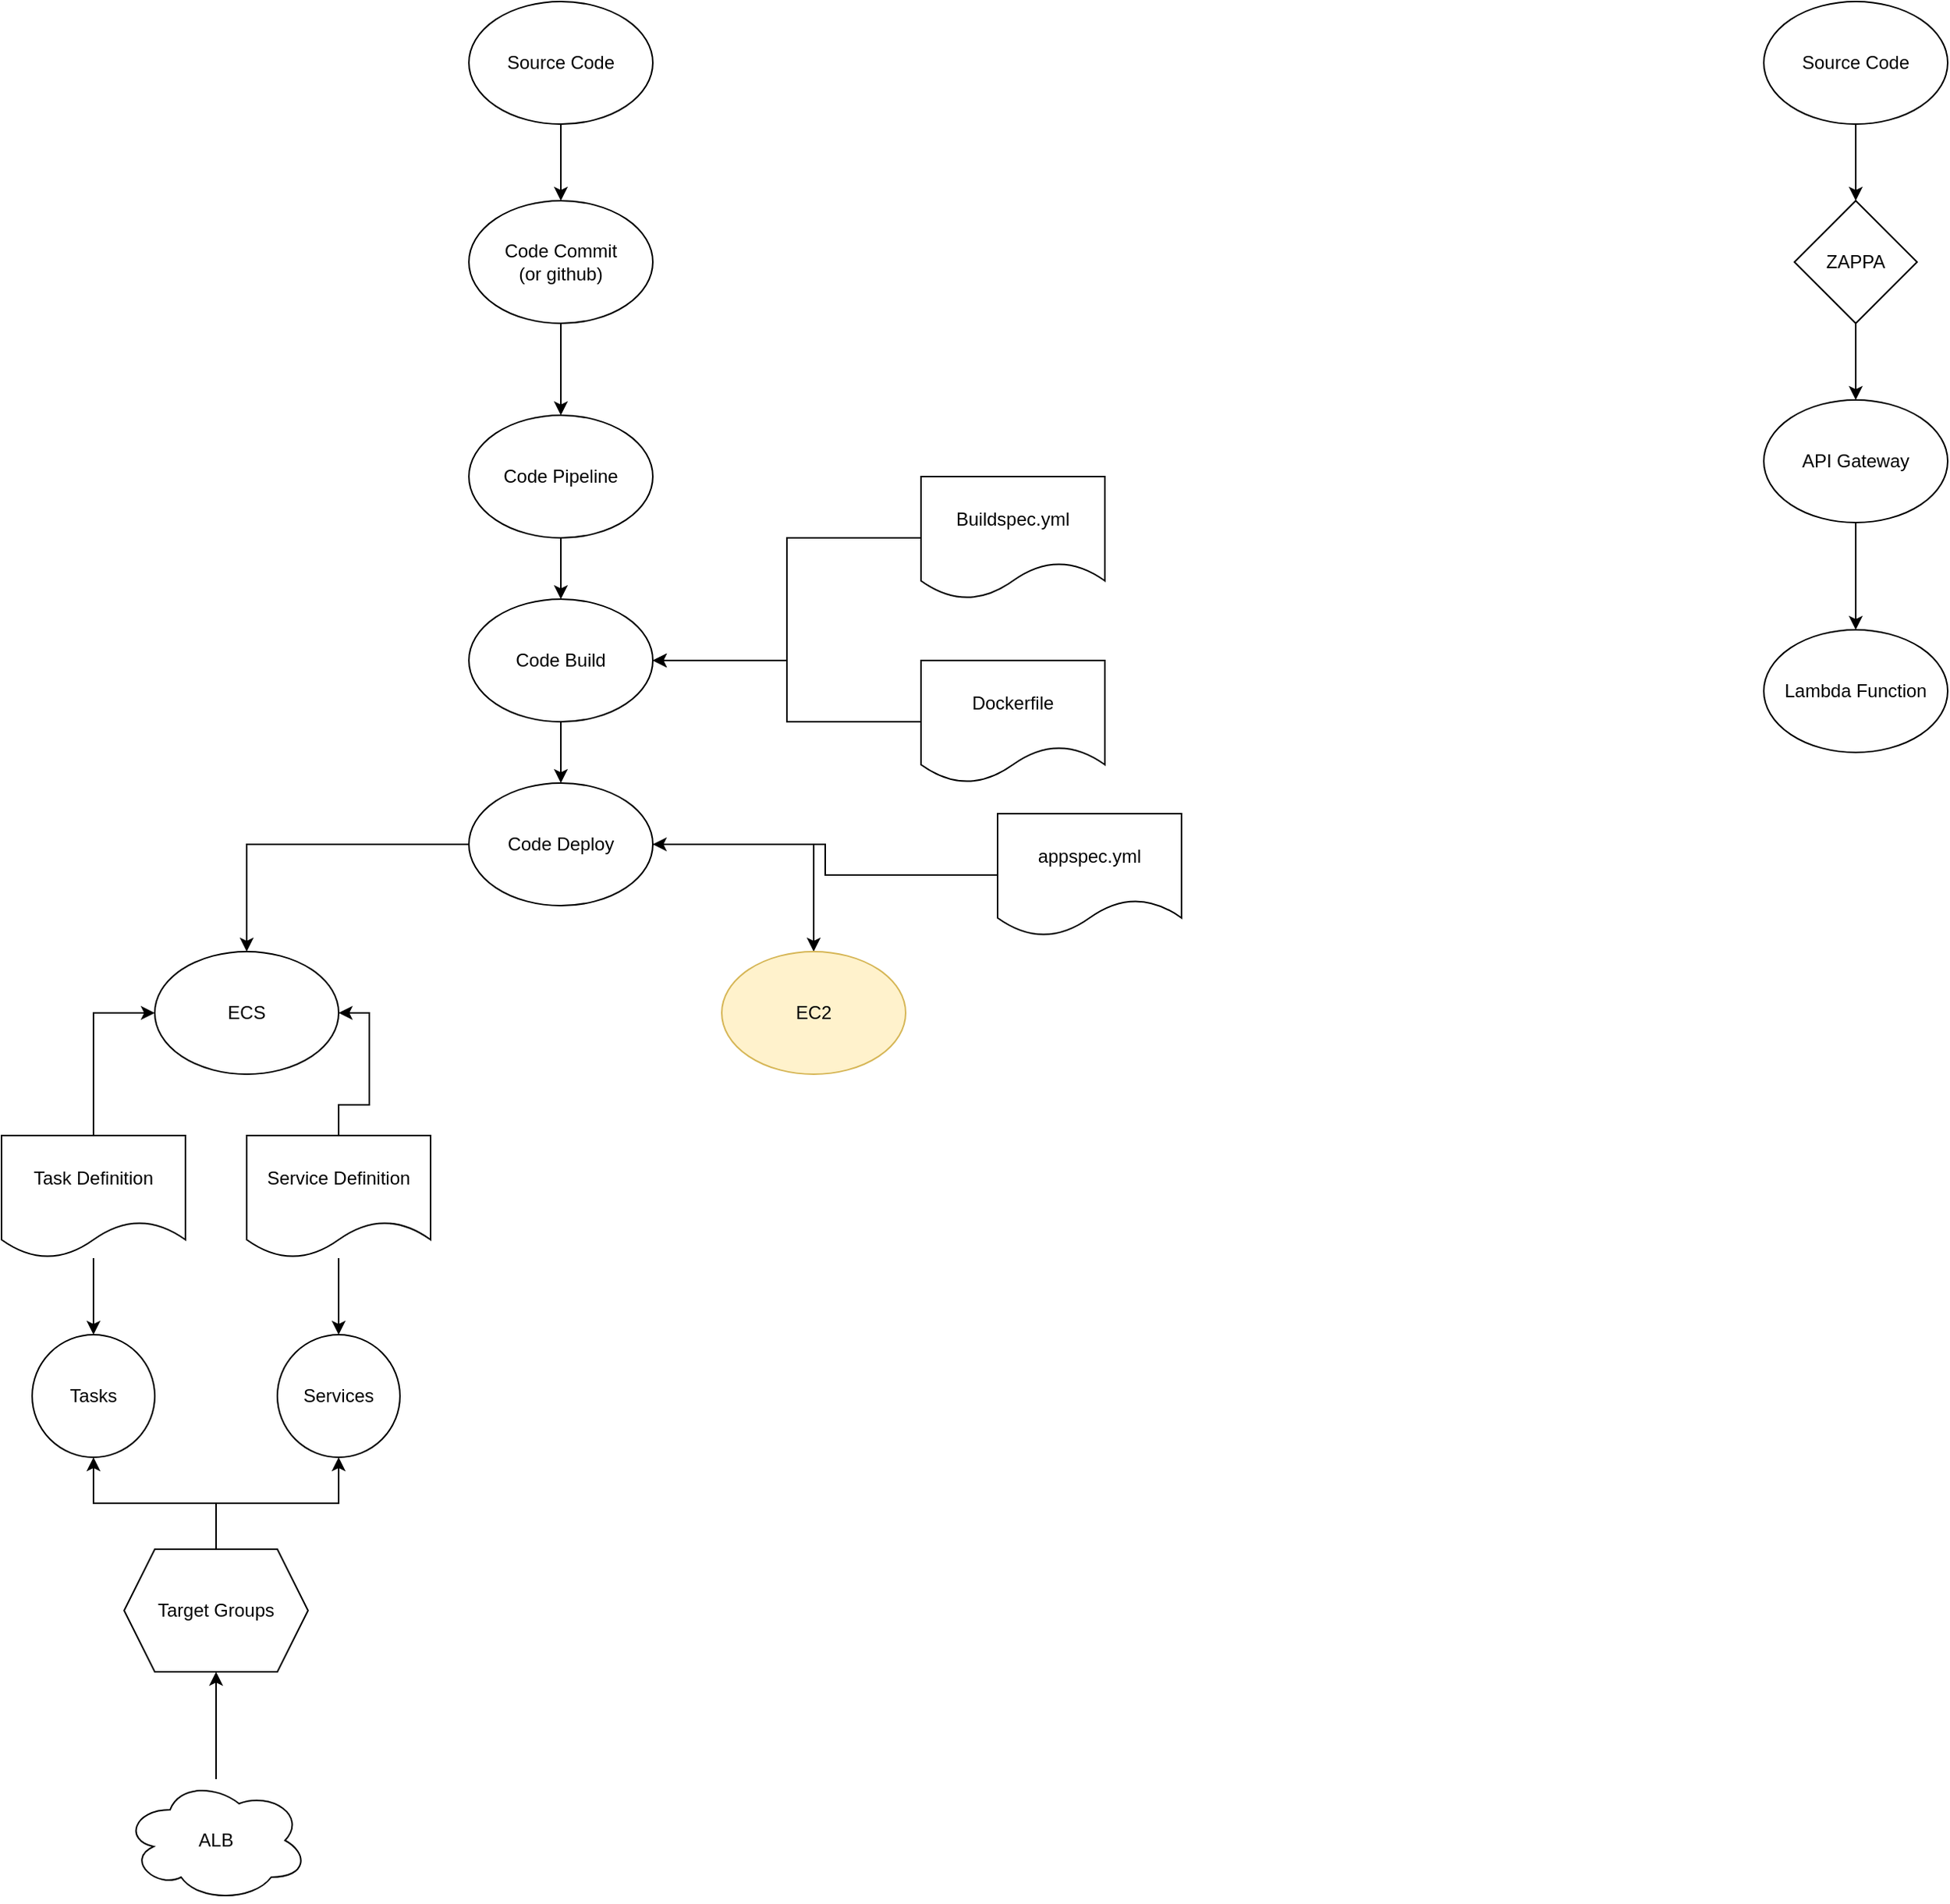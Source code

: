 <mxfile version="13.6.2" type="github">
  <diagram id="MZnLVjyALIjCAOrNalY-" name="Page-1">
    <mxGraphModel dx="1350" dy="911" grid="1" gridSize="10" guides="1" tooltips="1" connect="1" arrows="1" fold="1" page="0" pageScale="1" pageWidth="850" pageHeight="1100" math="0" shadow="0">
      <root>
        <mxCell id="0" />
        <mxCell id="1" parent="0" />
        <mxCell id="2eG0uoQ0tuHQhqQTH96C-15" style="edgeStyle=orthogonalEdgeStyle;rounded=0;orthogonalLoop=1;jettySize=auto;html=1;exitX=0.5;exitY=1;exitDx=0;exitDy=0;entryX=0.5;entryY=0;entryDx=0;entryDy=0;" parent="1" source="2eG0uoQ0tuHQhqQTH96C-1" target="2eG0uoQ0tuHQhqQTH96C-2" edge="1">
          <mxGeometry relative="1" as="geometry" />
        </mxCell>
        <mxCell id="2eG0uoQ0tuHQhqQTH96C-1" value="Source Code" style="ellipse;whiteSpace=wrap;html=1;" parent="1" vertex="1">
          <mxGeometry x="365" y="10" width="120" height="80" as="geometry" />
        </mxCell>
        <mxCell id="2eG0uoQ0tuHQhqQTH96C-16" style="edgeStyle=orthogonalEdgeStyle;rounded=0;orthogonalLoop=1;jettySize=auto;html=1;exitX=0.5;exitY=1;exitDx=0;exitDy=0;entryX=0.5;entryY=0;entryDx=0;entryDy=0;" parent="1" source="2eG0uoQ0tuHQhqQTH96C-2" target="2eG0uoQ0tuHQhqQTH96C-3" edge="1">
          <mxGeometry relative="1" as="geometry" />
        </mxCell>
        <mxCell id="2eG0uoQ0tuHQhqQTH96C-2" value="&lt;div&gt;Code Commit&lt;/div&gt;&lt;div&gt;(or github)&lt;br&gt;&lt;/div&gt;" style="ellipse;whiteSpace=wrap;html=1;" parent="1" vertex="1">
          <mxGeometry x="365" y="140" width="120" height="80" as="geometry" />
        </mxCell>
        <mxCell id="2eG0uoQ0tuHQhqQTH96C-17" style="edgeStyle=orthogonalEdgeStyle;rounded=0;orthogonalLoop=1;jettySize=auto;html=1;exitX=0.5;exitY=1;exitDx=0;exitDy=0;entryX=0.5;entryY=0;entryDx=0;entryDy=0;" parent="1" source="2eG0uoQ0tuHQhqQTH96C-3" target="2eG0uoQ0tuHQhqQTH96C-4" edge="1">
          <mxGeometry relative="1" as="geometry" />
        </mxCell>
        <mxCell id="2eG0uoQ0tuHQhqQTH96C-3" value="Code Pipeline" style="ellipse;whiteSpace=wrap;html=1;" parent="1" vertex="1">
          <mxGeometry x="365" y="280" width="120" height="80" as="geometry" />
        </mxCell>
        <mxCell id="2eG0uoQ0tuHQhqQTH96C-18" style="edgeStyle=orthogonalEdgeStyle;rounded=0;orthogonalLoop=1;jettySize=auto;html=1;exitX=0.5;exitY=1;exitDx=0;exitDy=0;entryX=0.5;entryY=0;entryDx=0;entryDy=0;" parent="1" source="2eG0uoQ0tuHQhqQTH96C-4" target="2eG0uoQ0tuHQhqQTH96C-5" edge="1">
          <mxGeometry relative="1" as="geometry" />
        </mxCell>
        <mxCell id="2eG0uoQ0tuHQhqQTH96C-4" value="Code Build" style="ellipse;whiteSpace=wrap;html=1;" parent="1" vertex="1">
          <mxGeometry x="365" y="400" width="120" height="80" as="geometry" />
        </mxCell>
        <mxCell id="2eG0uoQ0tuHQhqQTH96C-25" style="edgeStyle=orthogonalEdgeStyle;rounded=0;orthogonalLoop=1;jettySize=auto;html=1;entryX=0.5;entryY=0;entryDx=0;entryDy=0;" parent="1" source="2eG0uoQ0tuHQhqQTH96C-5" target="2eG0uoQ0tuHQhqQTH96C-6" edge="1">
          <mxGeometry relative="1" as="geometry" />
        </mxCell>
        <mxCell id="2eG0uoQ0tuHQhqQTH96C-26" style="edgeStyle=orthogonalEdgeStyle;rounded=0;orthogonalLoop=1;jettySize=auto;html=1;entryX=0.5;entryY=0;entryDx=0;entryDy=0;" parent="1" source="2eG0uoQ0tuHQhqQTH96C-5" target="2eG0uoQ0tuHQhqQTH96C-7" edge="1">
          <mxGeometry relative="1" as="geometry" />
        </mxCell>
        <mxCell id="2eG0uoQ0tuHQhqQTH96C-5" value="Code Deploy" style="ellipse;whiteSpace=wrap;html=1;" parent="1" vertex="1">
          <mxGeometry x="365" y="520" width="120" height="80" as="geometry" />
        </mxCell>
        <mxCell id="2eG0uoQ0tuHQhqQTH96C-6" value="&lt;div&gt;ECS&lt;/div&gt;" style="ellipse;whiteSpace=wrap;html=1;" parent="1" vertex="1">
          <mxGeometry x="160" y="630" width="120" height="80" as="geometry" />
        </mxCell>
        <mxCell id="2eG0uoQ0tuHQhqQTH96C-7" value="EC2" style="ellipse;whiteSpace=wrap;html=1;fillColor=#fff2cc;strokeColor=#d6b656;" parent="1" vertex="1">
          <mxGeometry x="530" y="630" width="120" height="80" as="geometry" />
        </mxCell>
        <mxCell id="2eG0uoQ0tuHQhqQTH96C-14" style="edgeStyle=orthogonalEdgeStyle;rounded=0;orthogonalLoop=1;jettySize=auto;html=1;entryX=0.5;entryY=0;entryDx=0;entryDy=0;" parent="1" source="2eG0uoQ0tuHQhqQTH96C-8" target="2eG0uoQ0tuHQhqQTH96C-12" edge="1">
          <mxGeometry relative="1" as="geometry" />
        </mxCell>
        <mxCell id="2eG0uoQ0tuHQhqQTH96C-34" style="edgeStyle=orthogonalEdgeStyle;rounded=0;orthogonalLoop=1;jettySize=auto;html=1;exitX=0.5;exitY=0;exitDx=0;exitDy=0;entryX=0;entryY=0.5;entryDx=0;entryDy=0;" parent="1" source="2eG0uoQ0tuHQhqQTH96C-8" target="2eG0uoQ0tuHQhqQTH96C-6" edge="1">
          <mxGeometry relative="1" as="geometry" />
        </mxCell>
        <mxCell id="2eG0uoQ0tuHQhqQTH96C-8" value="Task Definition" style="shape=document;whiteSpace=wrap;html=1;boundedLbl=1;" parent="1" vertex="1">
          <mxGeometry x="60" y="750" width="120" height="80" as="geometry" />
        </mxCell>
        <mxCell id="2eG0uoQ0tuHQhqQTH96C-27" value="" style="edgeStyle=orthogonalEdgeStyle;rounded=0;orthogonalLoop=1;jettySize=auto;html=1;" parent="1" source="2eG0uoQ0tuHQhqQTH96C-9" target="2eG0uoQ0tuHQhqQTH96C-13" edge="1">
          <mxGeometry relative="1" as="geometry" />
        </mxCell>
        <mxCell id="2eG0uoQ0tuHQhqQTH96C-35" style="edgeStyle=orthogonalEdgeStyle;rounded=0;orthogonalLoop=1;jettySize=auto;html=1;exitX=0.5;exitY=0;exitDx=0;exitDy=0;entryX=1;entryY=0.5;entryDx=0;entryDy=0;" parent="1" source="2eG0uoQ0tuHQhqQTH96C-9" target="2eG0uoQ0tuHQhqQTH96C-6" edge="1">
          <mxGeometry relative="1" as="geometry" />
        </mxCell>
        <mxCell id="2eG0uoQ0tuHQhqQTH96C-9" value="Service Definition" style="shape=document;whiteSpace=wrap;html=1;boundedLbl=1;" parent="1" vertex="1">
          <mxGeometry x="220" y="750" width="120" height="80" as="geometry" />
        </mxCell>
        <mxCell id="2eG0uoQ0tuHQhqQTH96C-23" value="" style="edgeStyle=orthogonalEdgeStyle;rounded=0;orthogonalLoop=1;jettySize=auto;html=1;" parent="1" source="2eG0uoQ0tuHQhqQTH96C-10" target="2eG0uoQ0tuHQhqQTH96C-4" edge="1">
          <mxGeometry relative="1" as="geometry" />
        </mxCell>
        <mxCell id="2eG0uoQ0tuHQhqQTH96C-10" value="Buildspec.yml" style="shape=document;whiteSpace=wrap;html=1;boundedLbl=1;" parent="1" vertex="1">
          <mxGeometry x="660" y="320" width="120" height="80" as="geometry" />
        </mxCell>
        <mxCell id="2eG0uoQ0tuHQhqQTH96C-24" style="edgeStyle=orthogonalEdgeStyle;rounded=0;orthogonalLoop=1;jettySize=auto;html=1;exitX=0;exitY=0.5;exitDx=0;exitDy=0;entryX=1;entryY=0.5;entryDx=0;entryDy=0;" parent="1" source="2eG0uoQ0tuHQhqQTH96C-11" target="2eG0uoQ0tuHQhqQTH96C-4" edge="1">
          <mxGeometry relative="1" as="geometry" />
        </mxCell>
        <mxCell id="2eG0uoQ0tuHQhqQTH96C-11" value="Dockerfile" style="shape=document;whiteSpace=wrap;html=1;boundedLbl=1;" parent="1" vertex="1">
          <mxGeometry x="660" y="440" width="120" height="80" as="geometry" />
        </mxCell>
        <mxCell id="2eG0uoQ0tuHQhqQTH96C-12" value="Tasks" style="ellipse;whiteSpace=wrap;html=1;aspect=fixed;" parent="1" vertex="1">
          <mxGeometry x="80" y="880" width="80" height="80" as="geometry" />
        </mxCell>
        <mxCell id="2eG0uoQ0tuHQhqQTH96C-13" value="Services" style="ellipse;whiteSpace=wrap;html=1;aspect=fixed;" parent="1" vertex="1">
          <mxGeometry x="240" y="880" width="80" height="80" as="geometry" />
        </mxCell>
        <mxCell id="2eG0uoQ0tuHQhqQTH96C-36" style="edgeStyle=orthogonalEdgeStyle;rounded=0;orthogonalLoop=1;jettySize=auto;html=1;" parent="1" source="2eG0uoQ0tuHQhqQTH96C-21" target="2eG0uoQ0tuHQhqQTH96C-5" edge="1">
          <mxGeometry relative="1" as="geometry" />
        </mxCell>
        <mxCell id="2eG0uoQ0tuHQhqQTH96C-21" value="appspec.yml" style="shape=document;whiteSpace=wrap;html=1;boundedLbl=1;" parent="1" vertex="1">
          <mxGeometry x="710" y="540" width="120" height="80" as="geometry" />
        </mxCell>
        <mxCell id="2eG0uoQ0tuHQhqQTH96C-30" value="" style="edgeStyle=orthogonalEdgeStyle;rounded=0;orthogonalLoop=1;jettySize=auto;html=1;" parent="1" source="2eG0uoQ0tuHQhqQTH96C-28" target="2eG0uoQ0tuHQhqQTH96C-29" edge="1">
          <mxGeometry relative="1" as="geometry" />
        </mxCell>
        <mxCell id="2eG0uoQ0tuHQhqQTH96C-28" value="ALB" style="ellipse;shape=cloud;whiteSpace=wrap;html=1;" parent="1" vertex="1">
          <mxGeometry x="140" y="1170" width="120" height="80" as="geometry" />
        </mxCell>
        <mxCell id="2eG0uoQ0tuHQhqQTH96C-32" style="edgeStyle=orthogonalEdgeStyle;rounded=0;orthogonalLoop=1;jettySize=auto;html=1;entryX=0.5;entryY=1;entryDx=0;entryDy=0;" parent="1" source="2eG0uoQ0tuHQhqQTH96C-29" target="2eG0uoQ0tuHQhqQTH96C-13" edge="1">
          <mxGeometry relative="1" as="geometry" />
        </mxCell>
        <mxCell id="2eG0uoQ0tuHQhqQTH96C-33" style="edgeStyle=orthogonalEdgeStyle;rounded=0;orthogonalLoop=1;jettySize=auto;html=1;entryX=0.5;entryY=1;entryDx=0;entryDy=0;" parent="1" source="2eG0uoQ0tuHQhqQTH96C-29" target="2eG0uoQ0tuHQhqQTH96C-12" edge="1">
          <mxGeometry relative="1" as="geometry" />
        </mxCell>
        <mxCell id="2eG0uoQ0tuHQhqQTH96C-29" value="Target Groups" style="shape=hexagon;perimeter=hexagonPerimeter2;whiteSpace=wrap;html=1;fixedSize=1;" parent="1" vertex="1">
          <mxGeometry x="140" y="1020" width="120" height="80" as="geometry" />
        </mxCell>
        <mxCell id="2eG0uoQ0tuHQhqQTH96C-41" value="" style="edgeStyle=orthogonalEdgeStyle;rounded=0;orthogonalLoop=1;jettySize=auto;html=1;" parent="1" source="2eG0uoQ0tuHQhqQTH96C-37" target="2eG0uoQ0tuHQhqQTH96C-38" edge="1">
          <mxGeometry relative="1" as="geometry" />
        </mxCell>
        <mxCell id="2eG0uoQ0tuHQhqQTH96C-37" value="Source Code" style="ellipse;whiteSpace=wrap;html=1;" parent="1" vertex="1">
          <mxGeometry x="1210" y="10" width="120" height="80" as="geometry" />
        </mxCell>
        <mxCell id="2eG0uoQ0tuHQhqQTH96C-42" value="" style="edgeStyle=orthogonalEdgeStyle;rounded=0;orthogonalLoop=1;jettySize=auto;html=1;" parent="1" source="2eG0uoQ0tuHQhqQTH96C-38" target="2eG0uoQ0tuHQhqQTH96C-39" edge="1">
          <mxGeometry relative="1" as="geometry" />
        </mxCell>
        <mxCell id="2eG0uoQ0tuHQhqQTH96C-38" value="ZAPPA" style="rhombus;whiteSpace=wrap;html=1;" parent="1" vertex="1">
          <mxGeometry x="1230" y="140" width="80" height="80" as="geometry" />
        </mxCell>
        <mxCell id="2eG0uoQ0tuHQhqQTH96C-43" value="" style="edgeStyle=orthogonalEdgeStyle;rounded=0;orthogonalLoop=1;jettySize=auto;html=1;" parent="1" source="2eG0uoQ0tuHQhqQTH96C-39" target="2eG0uoQ0tuHQhqQTH96C-40" edge="1">
          <mxGeometry relative="1" as="geometry" />
        </mxCell>
        <mxCell id="2eG0uoQ0tuHQhqQTH96C-39" value="API Gateway" style="ellipse;whiteSpace=wrap;html=1;" parent="1" vertex="1">
          <mxGeometry x="1210" y="270" width="120" height="80" as="geometry" />
        </mxCell>
        <mxCell id="2eG0uoQ0tuHQhqQTH96C-40" value="Lambda Function" style="ellipse;whiteSpace=wrap;html=1;" parent="1" vertex="1">
          <mxGeometry x="1210" y="420" width="120" height="80" as="geometry" />
        </mxCell>
      </root>
    </mxGraphModel>
  </diagram>
</mxfile>
